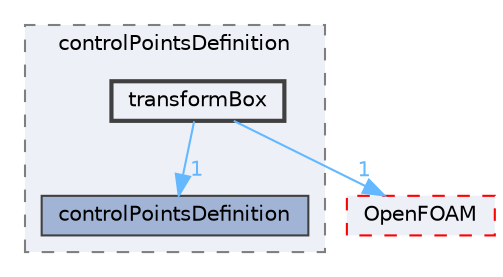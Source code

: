 digraph "src/optimisation/adjointOptimisation/adjoint/parameterization/NURBS/NURBS3DVolume/controlPointsDefinition/transformBox"
{
 // LATEX_PDF_SIZE
  bgcolor="transparent";
  edge [fontname=Helvetica,fontsize=10,labelfontname=Helvetica,labelfontsize=10];
  node [fontname=Helvetica,fontsize=10,shape=box,height=0.2,width=0.4];
  compound=true
  subgraph clusterdir_390a8c94c7f8df6137ee0cf11814cb76 {
    graph [ bgcolor="#edf0f7", pencolor="grey50", label="controlPointsDefinition", fontname=Helvetica,fontsize=10 style="filled,dashed", URL="dir_390a8c94c7f8df6137ee0cf11814cb76.html",tooltip=""]
  dir_917baed570c09728edb87e66cd6bb58e [label="controlPointsDefinition", fillcolor="#a2b4d6", color="grey25", style="filled", URL="dir_917baed570c09728edb87e66cd6bb58e.html",tooltip=""];
  dir_cb4144640c047918bcf9680ef909c313 [label="transformBox", fillcolor="#edf0f7", color="grey25", style="filled,bold", URL="dir_cb4144640c047918bcf9680ef909c313.html",tooltip=""];
  }
  dir_c5473ff19b20e6ec4dfe5c310b3778a8 [label="OpenFOAM", fillcolor="#edf0f7", color="red", style="filled,dashed", URL="dir_c5473ff19b20e6ec4dfe5c310b3778a8.html",tooltip=""];
  dir_cb4144640c047918bcf9680ef909c313->dir_917baed570c09728edb87e66cd6bb58e [headlabel="1", labeldistance=1.5 headhref="dir_004100_000676.html" href="dir_004100_000676.html" color="steelblue1" fontcolor="steelblue1"];
  dir_cb4144640c047918bcf9680ef909c313->dir_c5473ff19b20e6ec4dfe5c310b3778a8 [headlabel="1", labeldistance=1.5 headhref="dir_004100_002695.html" href="dir_004100_002695.html" color="steelblue1" fontcolor="steelblue1"];
}
